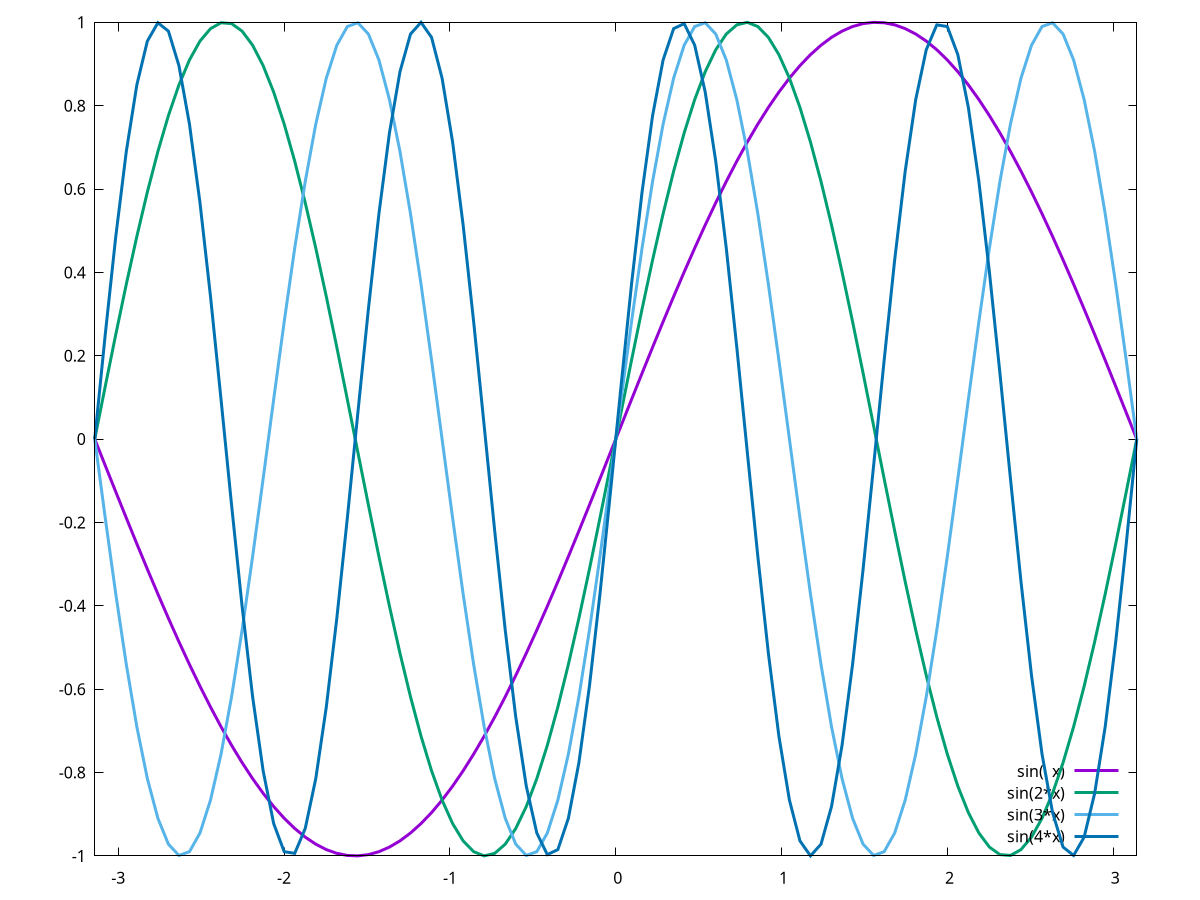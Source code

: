set terminal postscript "Arial" 30;
set size ratio +0.8;
set key right bottom;
set output "test.eps";
set style line 1 lt 1 lw 3 
set style line 2 lt 2 lw 3 
set style line 3 lt 3 lw 3 
set style line 4 lt 6 lw 3
set xrange [-pi:pi]
plot sin(  x) w l ls 1, sin(2*x) w l ls 2, \
     sin(3*x) w l ls 3, sin(4*x) w l ls 4;
